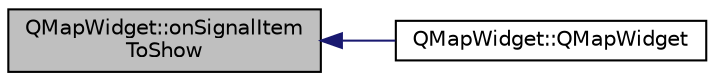 digraph "QMapWidget::onSignalItemToShow"
{
 // INTERACTIVE_SVG=YES
  bgcolor="transparent";
  edge [fontname="Helvetica",fontsize="10",labelfontname="Helvetica",labelfontsize="10"];
  node [fontname="Helvetica",fontsize="10",shape=record];
  rankdir="LR";
  Node1 [label="QMapWidget::onSignalItem\lToShow",height=0.2,width=0.4,color="black", fillcolor="grey75", style="filled", fontcolor="black"];
  Node1 -> Node2 [dir="back",color="midnightblue",fontsize="10",style="solid",fontname="Helvetica"];
  Node2 [label="QMapWidget::QMapWidget",height=0.2,width=0.4,color="black",URL="$class_q_map_widget.html#a5da7c17734c336f1506f2b50f240915f"];
}
